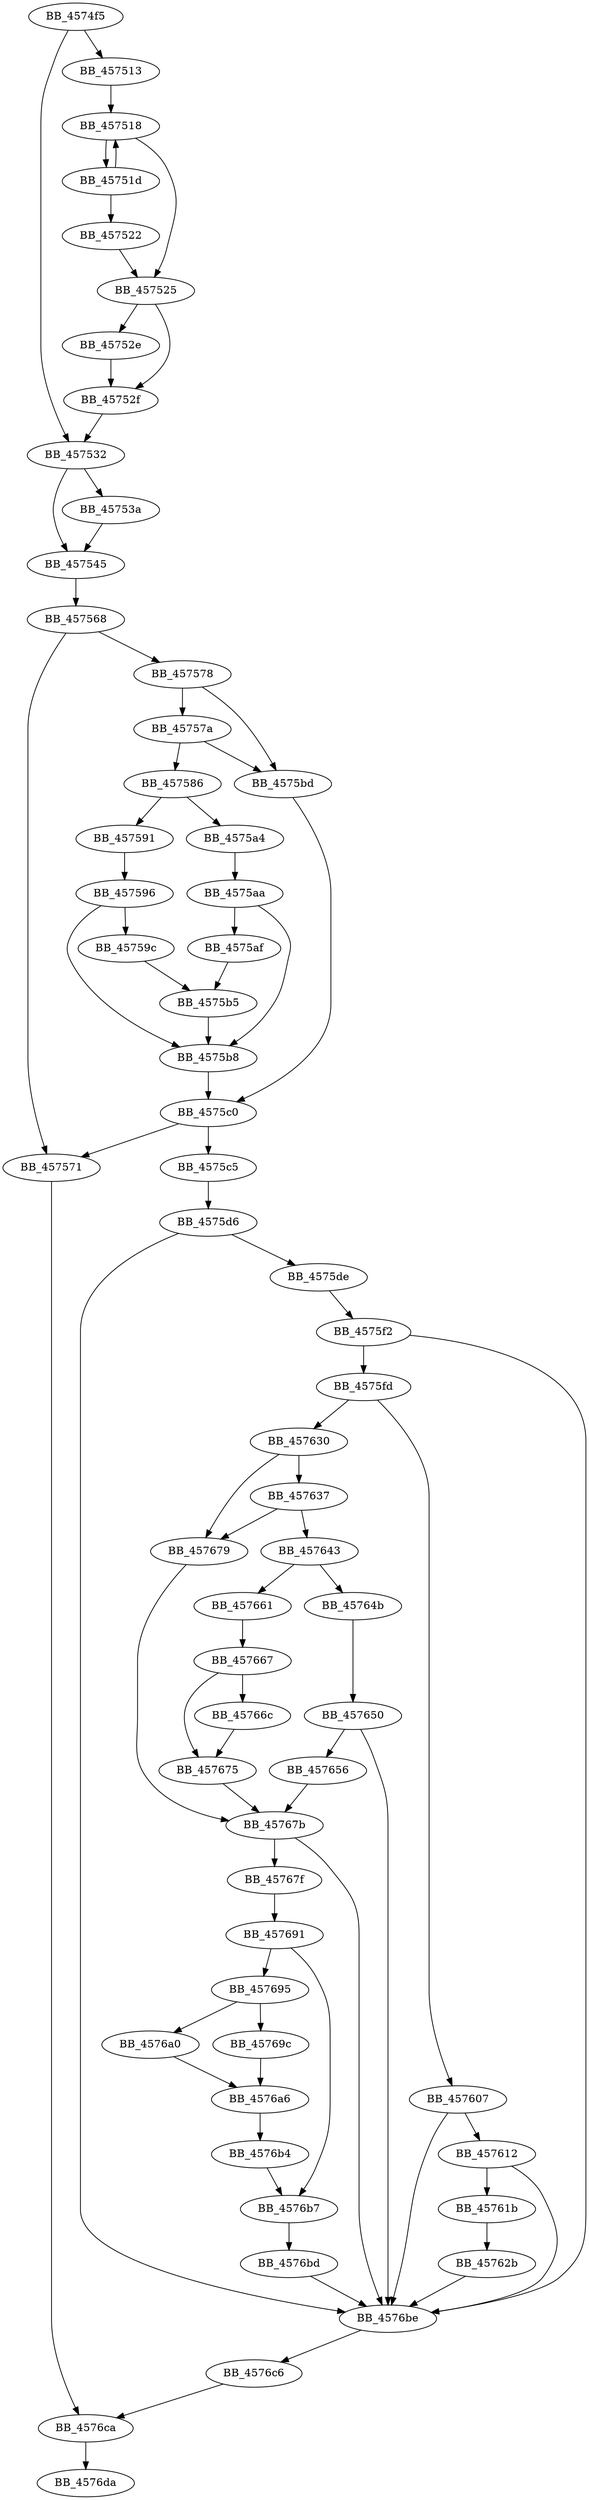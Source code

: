 DiGraph sub_4574F5{
BB_4574f5->BB_457513
BB_4574f5->BB_457532
BB_457513->BB_457518
BB_457518->BB_45751d
BB_457518->BB_457525
BB_45751d->BB_457518
BB_45751d->BB_457522
BB_457522->BB_457525
BB_457525->BB_45752e
BB_457525->BB_45752f
BB_45752e->BB_45752f
BB_45752f->BB_457532
BB_457532->BB_45753a
BB_457532->BB_457545
BB_45753a->BB_457545
BB_457545->BB_457568
BB_457568->BB_457571
BB_457568->BB_457578
BB_457571->BB_4576ca
BB_457578->BB_45757a
BB_457578->BB_4575bd
BB_45757a->BB_457586
BB_45757a->BB_4575bd
BB_457586->BB_457591
BB_457586->BB_4575a4
BB_457591->BB_457596
BB_457596->BB_45759c
BB_457596->BB_4575b8
BB_45759c->BB_4575b5
BB_4575a4->BB_4575aa
BB_4575aa->BB_4575af
BB_4575aa->BB_4575b8
BB_4575af->BB_4575b5
BB_4575b5->BB_4575b8
BB_4575b8->BB_4575c0
BB_4575bd->BB_4575c0
BB_4575c0->BB_457571
BB_4575c0->BB_4575c5
BB_4575c5->BB_4575d6
BB_4575d6->BB_4575de
BB_4575d6->BB_4576be
BB_4575de->BB_4575f2
BB_4575f2->BB_4575fd
BB_4575f2->BB_4576be
BB_4575fd->BB_457607
BB_4575fd->BB_457630
BB_457607->BB_457612
BB_457607->BB_4576be
BB_457612->BB_45761b
BB_457612->BB_4576be
BB_45761b->BB_45762b
BB_45762b->BB_4576be
BB_457630->BB_457637
BB_457630->BB_457679
BB_457637->BB_457643
BB_457637->BB_457679
BB_457643->BB_45764b
BB_457643->BB_457661
BB_45764b->BB_457650
BB_457650->BB_457656
BB_457650->BB_4576be
BB_457656->BB_45767b
BB_457661->BB_457667
BB_457667->BB_45766c
BB_457667->BB_457675
BB_45766c->BB_457675
BB_457675->BB_45767b
BB_457679->BB_45767b
BB_45767b->BB_45767f
BB_45767b->BB_4576be
BB_45767f->BB_457691
BB_457691->BB_457695
BB_457691->BB_4576b7
BB_457695->BB_45769c
BB_457695->BB_4576a0
BB_45769c->BB_4576a6
BB_4576a0->BB_4576a6
BB_4576a6->BB_4576b4
BB_4576b4->BB_4576b7
BB_4576b7->BB_4576bd
BB_4576bd->BB_4576be
BB_4576be->BB_4576c6
BB_4576c6->BB_4576ca
BB_4576ca->BB_4576da
}
